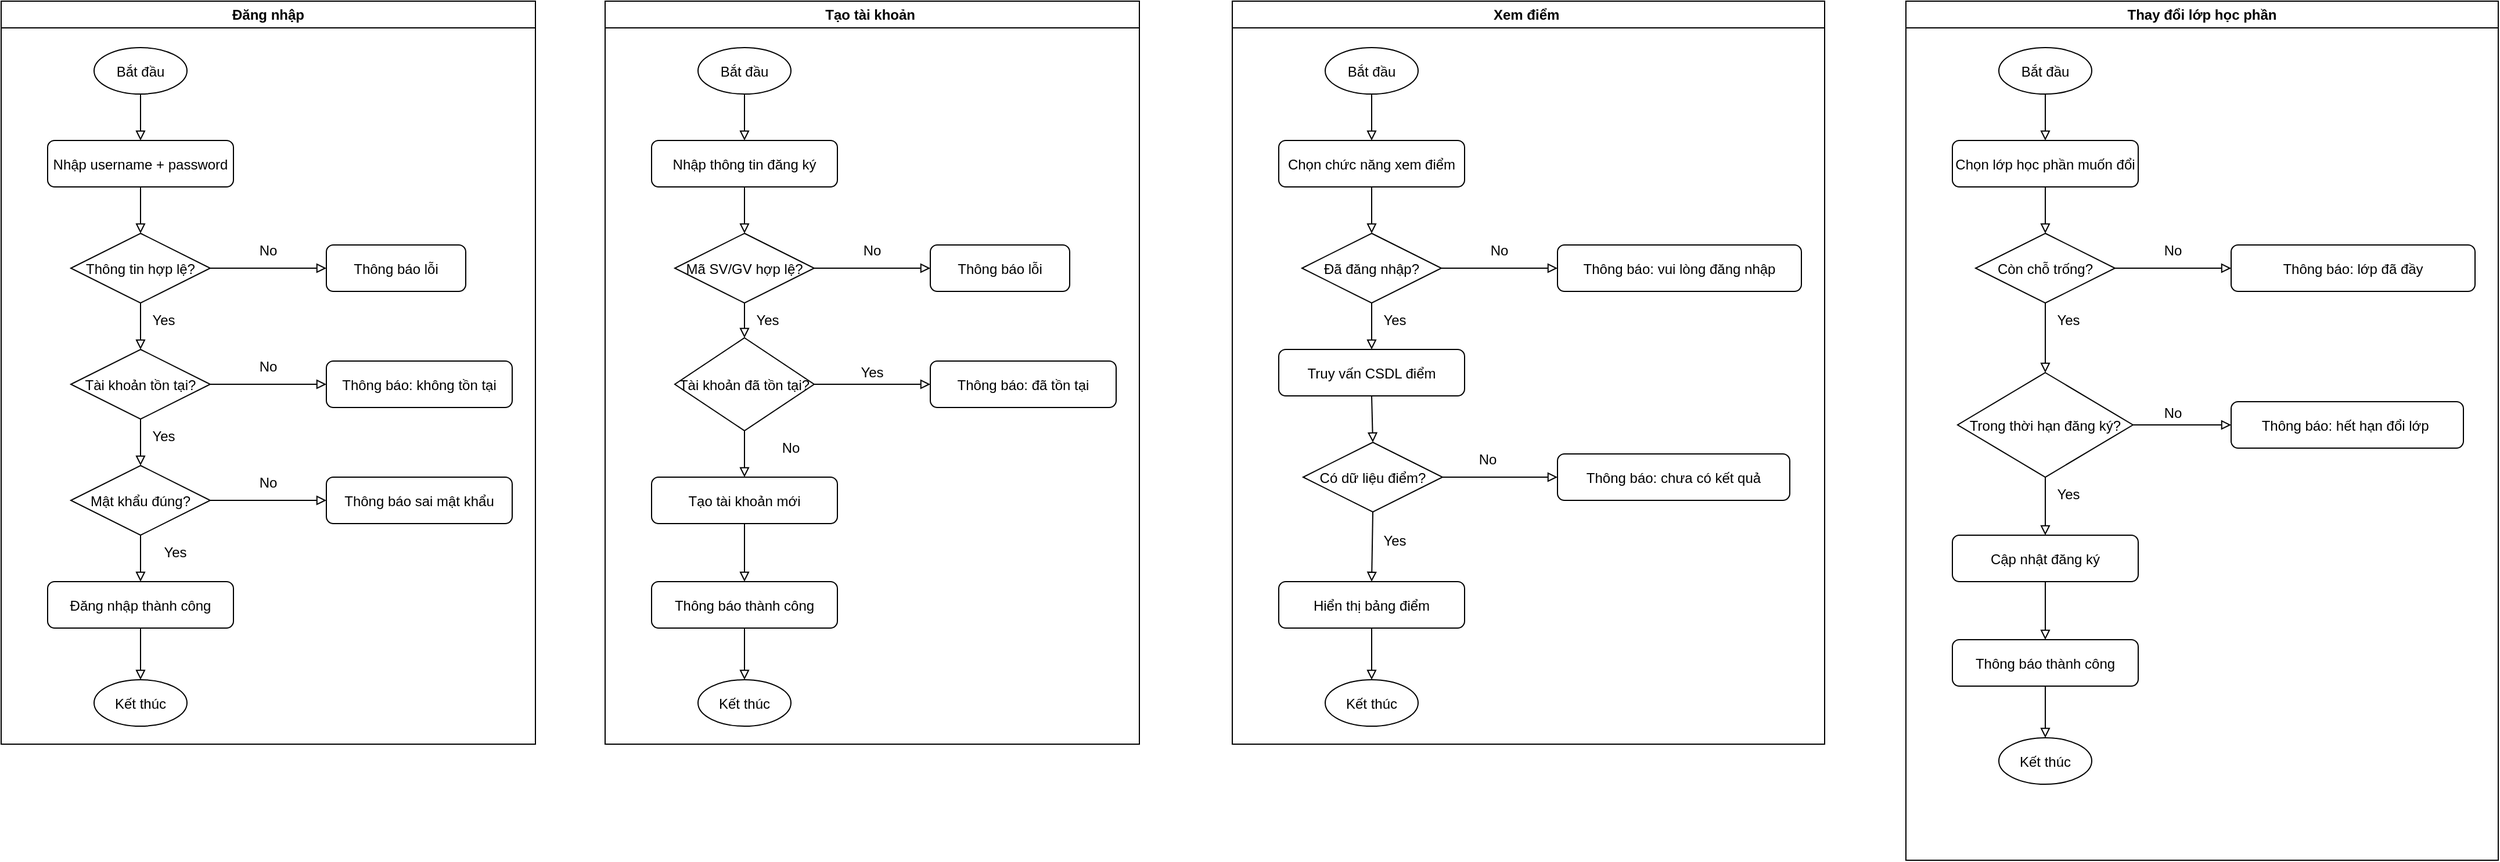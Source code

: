 <mxfile version="28.2.1">
  <diagram id="C5RBs43oDa-KdzZeNtuy" name="Activity">
    <mxGraphModel dx="784" dy="776" grid="1" gridSize="10" guides="1" tooltips="1" connect="1" arrows="1" fold="1" page="1" pageScale="1" pageWidth="827" pageHeight="1169" math="0" shadow="0">
      <root>
        <mxCell id="WIyWlLk6GJQsqaUBKTNV-0" />
        <mxCell id="WIyWlLk6GJQsqaUBKTNV-1" parent="WIyWlLk6GJQsqaUBKTNV-0" />
        <mxCell id="MJlCMz-Lt8Id9M_fZGgA-0" value="Đăng nhập" style="swimlane;whiteSpace=wrap;html=1;" vertex="1" parent="WIyWlLk6GJQsqaUBKTNV-1">
          <mxGeometry width="460" height="640" as="geometry" />
        </mxCell>
        <mxCell id="MJlCMz-Lt8Id9M_fZGgA-1" value="Bắt đầu" style="ellipse" vertex="1" parent="MJlCMz-Lt8Id9M_fZGgA-0">
          <mxGeometry x="80" y="40" width="80" height="40" as="geometry" />
        </mxCell>
        <mxCell id="MJlCMz-Lt8Id9M_fZGgA-2" value="Nhập username + password" style="rounded=1" vertex="1" parent="MJlCMz-Lt8Id9M_fZGgA-0">
          <mxGeometry x="40" y="120" width="160" height="40" as="geometry" />
        </mxCell>
        <mxCell id="MJlCMz-Lt8Id9M_fZGgA-3" value="Thông tin hợp lệ?" style="rhombus" vertex="1" parent="MJlCMz-Lt8Id9M_fZGgA-0">
          <mxGeometry x="60" y="200" width="120" height="60" as="geometry" />
        </mxCell>
        <mxCell id="MJlCMz-Lt8Id9M_fZGgA-4" value="Thông báo lỗi" style="rounded=1" vertex="1" parent="MJlCMz-Lt8Id9M_fZGgA-0">
          <mxGeometry x="280" y="210" width="120" height="40" as="geometry" />
        </mxCell>
        <mxCell id="MJlCMz-Lt8Id9M_fZGgA-5" value="Tài khoản tồn tại?" style="rhombus" vertex="1" parent="MJlCMz-Lt8Id9M_fZGgA-0">
          <mxGeometry x="60" y="300" width="120" height="60" as="geometry" />
        </mxCell>
        <mxCell id="MJlCMz-Lt8Id9M_fZGgA-6" value="Thông báo: không tồn tại" style="rounded=1" vertex="1" parent="MJlCMz-Lt8Id9M_fZGgA-0">
          <mxGeometry x="280" y="310" width="160" height="40" as="geometry" />
        </mxCell>
        <mxCell id="MJlCMz-Lt8Id9M_fZGgA-7" value="Mật khẩu đúng?" style="rhombus" vertex="1" parent="MJlCMz-Lt8Id9M_fZGgA-0">
          <mxGeometry x="60" y="400" width="120" height="60" as="geometry" />
        </mxCell>
        <mxCell id="MJlCMz-Lt8Id9M_fZGgA-8" value="Thông báo sai mật khẩu" style="rounded=1" vertex="1" parent="MJlCMz-Lt8Id9M_fZGgA-0">
          <mxGeometry x="280" y="410" width="160" height="40" as="geometry" />
        </mxCell>
        <mxCell id="MJlCMz-Lt8Id9M_fZGgA-9" value="Đăng nhập thành công" style="rounded=1" vertex="1" parent="MJlCMz-Lt8Id9M_fZGgA-0">
          <mxGeometry x="40" y="500" width="160" height="40" as="geometry" />
        </mxCell>
        <mxCell id="MJlCMz-Lt8Id9M_fZGgA-10" value="Kết thúc" style="ellipse" vertex="1" parent="MJlCMz-Lt8Id9M_fZGgA-0">
          <mxGeometry x="80" y="584.5" width="80" height="40" as="geometry" />
        </mxCell>
        <mxCell id="MJlCMz-Lt8Id9M_fZGgA-11" value="" style="endArrow=block;html=1;rounded=0;exitX=0.5;exitY=1;exitDx=0;exitDy=0;entryX=0.5;entryY=0;entryDx=0;entryDy=0;endFill=0;" edge="1" parent="MJlCMz-Lt8Id9M_fZGgA-0" source="MJlCMz-Lt8Id9M_fZGgA-1" target="MJlCMz-Lt8Id9M_fZGgA-2">
          <mxGeometry width="50" height="50" relative="1" as="geometry">
            <mxPoint x="190" y="290" as="sourcePoint" />
            <mxPoint x="240" y="240" as="targetPoint" />
          </mxGeometry>
        </mxCell>
        <mxCell id="MJlCMz-Lt8Id9M_fZGgA-12" value="" style="endArrow=block;html=1;rounded=0;exitX=0.5;exitY=1;exitDx=0;exitDy=0;entryX=0.5;entryY=0;entryDx=0;entryDy=0;endFill=0;" edge="1" parent="MJlCMz-Lt8Id9M_fZGgA-0" source="MJlCMz-Lt8Id9M_fZGgA-2" target="MJlCMz-Lt8Id9M_fZGgA-3">
          <mxGeometry width="50" height="50" relative="1" as="geometry">
            <mxPoint x="130" y="90" as="sourcePoint" />
            <mxPoint x="130" y="130" as="targetPoint" />
          </mxGeometry>
        </mxCell>
        <mxCell id="MJlCMz-Lt8Id9M_fZGgA-13" value="" style="endArrow=block;html=1;rounded=0;exitX=1;exitY=0.5;exitDx=0;exitDy=0;entryX=0;entryY=0.5;entryDx=0;entryDy=0;endFill=0;" edge="1" parent="MJlCMz-Lt8Id9M_fZGgA-0" source="MJlCMz-Lt8Id9M_fZGgA-3" target="MJlCMz-Lt8Id9M_fZGgA-4">
          <mxGeometry width="50" height="50" relative="1" as="geometry">
            <mxPoint x="130" y="170" as="sourcePoint" />
            <mxPoint x="130" y="210" as="targetPoint" />
          </mxGeometry>
        </mxCell>
        <mxCell id="MJlCMz-Lt8Id9M_fZGgA-14" value="" style="endArrow=block;html=1;rounded=0;exitX=0.5;exitY=1;exitDx=0;exitDy=0;entryX=0.5;entryY=0;entryDx=0;entryDy=0;endFill=0;" edge="1" parent="MJlCMz-Lt8Id9M_fZGgA-0" source="MJlCMz-Lt8Id9M_fZGgA-3" target="MJlCMz-Lt8Id9M_fZGgA-5">
          <mxGeometry width="50" height="50" relative="1" as="geometry">
            <mxPoint x="190" y="240" as="sourcePoint" />
            <mxPoint x="290" y="240" as="targetPoint" />
          </mxGeometry>
        </mxCell>
        <mxCell id="MJlCMz-Lt8Id9M_fZGgA-15" value="" style="endArrow=block;html=1;rounded=0;exitX=0.5;exitY=1;exitDx=0;exitDy=0;entryX=0.5;entryY=0;entryDx=0;entryDy=0;endFill=0;" edge="1" parent="MJlCMz-Lt8Id9M_fZGgA-0" source="MJlCMz-Lt8Id9M_fZGgA-5" target="MJlCMz-Lt8Id9M_fZGgA-7">
          <mxGeometry width="50" height="50" relative="1" as="geometry">
            <mxPoint x="130" y="270" as="sourcePoint" />
            <mxPoint x="130" y="310" as="targetPoint" />
          </mxGeometry>
        </mxCell>
        <mxCell id="MJlCMz-Lt8Id9M_fZGgA-16" value="" style="endArrow=block;html=1;rounded=0;exitX=1;exitY=0.5;exitDx=0;exitDy=0;entryX=0;entryY=0.5;entryDx=0;entryDy=0;endFill=0;" edge="1" parent="MJlCMz-Lt8Id9M_fZGgA-0" source="MJlCMz-Lt8Id9M_fZGgA-5" target="MJlCMz-Lt8Id9M_fZGgA-6">
          <mxGeometry width="50" height="50" relative="1" as="geometry">
            <mxPoint x="130" y="370" as="sourcePoint" />
            <mxPoint x="130" y="410" as="targetPoint" />
          </mxGeometry>
        </mxCell>
        <mxCell id="MJlCMz-Lt8Id9M_fZGgA-17" value="" style="endArrow=block;html=1;rounded=0;exitX=1;exitY=0.5;exitDx=0;exitDy=0;entryX=0;entryY=0.5;entryDx=0;entryDy=0;endFill=0;" edge="1" parent="MJlCMz-Lt8Id9M_fZGgA-0" source="MJlCMz-Lt8Id9M_fZGgA-7" target="MJlCMz-Lt8Id9M_fZGgA-8">
          <mxGeometry width="50" height="50" relative="1" as="geometry">
            <mxPoint x="190" y="340" as="sourcePoint" />
            <mxPoint x="290" y="340" as="targetPoint" />
          </mxGeometry>
        </mxCell>
        <mxCell id="MJlCMz-Lt8Id9M_fZGgA-18" value="" style="endArrow=block;html=1;rounded=0;exitX=0.5;exitY=1;exitDx=0;exitDy=0;entryX=0.5;entryY=0;entryDx=0;entryDy=0;endFill=0;" edge="1" parent="MJlCMz-Lt8Id9M_fZGgA-0" source="MJlCMz-Lt8Id9M_fZGgA-7" target="MJlCMz-Lt8Id9M_fZGgA-9">
          <mxGeometry width="50" height="50" relative="1" as="geometry">
            <mxPoint x="190" y="440" as="sourcePoint" />
            <mxPoint x="290" y="440" as="targetPoint" />
          </mxGeometry>
        </mxCell>
        <mxCell id="MJlCMz-Lt8Id9M_fZGgA-19" value="" style="endArrow=block;html=1;rounded=0;exitX=0.5;exitY=1;exitDx=0;exitDy=0;entryX=0.5;entryY=0;entryDx=0;entryDy=0;endFill=0;" edge="1" parent="MJlCMz-Lt8Id9M_fZGgA-0" source="MJlCMz-Lt8Id9M_fZGgA-9" target="MJlCMz-Lt8Id9M_fZGgA-10">
          <mxGeometry width="50" height="50" relative="1" as="geometry">
            <mxPoint x="130" y="470" as="sourcePoint" />
            <mxPoint x="130" y="510" as="targetPoint" />
          </mxGeometry>
        </mxCell>
        <mxCell id="MJlCMz-Lt8Id9M_fZGgA-20" value="No" style="text;html=1;align=center;verticalAlign=middle;whiteSpace=wrap;rounded=0;" vertex="1" parent="MJlCMz-Lt8Id9M_fZGgA-0">
          <mxGeometry x="200" y="200" width="60" height="30" as="geometry" />
        </mxCell>
        <mxCell id="MJlCMz-Lt8Id9M_fZGgA-21" value="No" style="text;html=1;align=center;verticalAlign=middle;whiteSpace=wrap;rounded=0;" vertex="1" parent="MJlCMz-Lt8Id9M_fZGgA-0">
          <mxGeometry x="200" y="300" width="60" height="30" as="geometry" />
        </mxCell>
        <mxCell id="MJlCMz-Lt8Id9M_fZGgA-22" value="No" style="text;html=1;align=center;verticalAlign=middle;whiteSpace=wrap;rounded=0;" vertex="1" parent="MJlCMz-Lt8Id9M_fZGgA-0">
          <mxGeometry x="200" y="400" width="60" height="30" as="geometry" />
        </mxCell>
        <mxCell id="MJlCMz-Lt8Id9M_fZGgA-23" value="Yes" style="text;html=1;align=center;verticalAlign=middle;whiteSpace=wrap;rounded=0;" vertex="1" parent="MJlCMz-Lt8Id9M_fZGgA-0">
          <mxGeometry x="110" y="260" width="60" height="30" as="geometry" />
        </mxCell>
        <mxCell id="MJlCMz-Lt8Id9M_fZGgA-24" value="Yes" style="text;html=1;align=center;verticalAlign=middle;whiteSpace=wrap;rounded=0;" vertex="1" parent="MJlCMz-Lt8Id9M_fZGgA-0">
          <mxGeometry x="110" y="360" width="60" height="30" as="geometry" />
        </mxCell>
        <mxCell id="MJlCMz-Lt8Id9M_fZGgA-25" value="Yes" style="text;html=1;align=center;verticalAlign=middle;whiteSpace=wrap;rounded=0;" vertex="1" parent="MJlCMz-Lt8Id9M_fZGgA-0">
          <mxGeometry x="120" y="460" width="60" height="30" as="geometry" />
        </mxCell>
        <mxCell id="MJlCMz-Lt8Id9M_fZGgA-26" value="Tạo tài khoản&amp;nbsp;" style="swimlane;whiteSpace=wrap;html=1;" vertex="1" parent="WIyWlLk6GJQsqaUBKTNV-1">
          <mxGeometry x="520" width="460" height="640" as="geometry" />
        </mxCell>
        <mxCell id="MJlCMz-Lt8Id9M_fZGgA-27" value="Bắt đầu" style="ellipse" vertex="1" parent="MJlCMz-Lt8Id9M_fZGgA-26">
          <mxGeometry x="80" y="40" width="80" height="40" as="geometry" />
        </mxCell>
        <mxCell id="MJlCMz-Lt8Id9M_fZGgA-28" value="Nhập thông tin đăng ký" style="rounded=1" vertex="1" parent="MJlCMz-Lt8Id9M_fZGgA-26">
          <mxGeometry x="40" y="120" width="160" height="40" as="geometry" />
        </mxCell>
        <mxCell id="MJlCMz-Lt8Id9M_fZGgA-29" value="Mã SV/GV hợp lệ?" style="rhombus" vertex="1" parent="MJlCMz-Lt8Id9M_fZGgA-26">
          <mxGeometry x="60" y="200" width="120" height="60" as="geometry" />
        </mxCell>
        <mxCell id="MJlCMz-Lt8Id9M_fZGgA-30" value="Thông báo lỗi" style="rounded=1" vertex="1" parent="MJlCMz-Lt8Id9M_fZGgA-26">
          <mxGeometry x="280" y="210" width="120" height="40" as="geometry" />
        </mxCell>
        <mxCell id="MJlCMz-Lt8Id9M_fZGgA-31" value="Tài khoản đã tồn tại?" style="rhombus" vertex="1" parent="MJlCMz-Lt8Id9M_fZGgA-26">
          <mxGeometry x="60" y="290" width="120" height="80" as="geometry" />
        </mxCell>
        <mxCell id="MJlCMz-Lt8Id9M_fZGgA-32" value="Thông báo: đã tồn tại" style="rounded=1" vertex="1" parent="MJlCMz-Lt8Id9M_fZGgA-26">
          <mxGeometry x="280" y="310" width="160" height="40" as="geometry" />
        </mxCell>
        <mxCell id="MJlCMz-Lt8Id9M_fZGgA-35" value="Thông báo thành công" style="rounded=1" vertex="1" parent="MJlCMz-Lt8Id9M_fZGgA-26">
          <mxGeometry x="40" y="500" width="160" height="40" as="geometry" />
        </mxCell>
        <mxCell id="MJlCMz-Lt8Id9M_fZGgA-36" value="Kết thúc" style="ellipse" vertex="1" parent="MJlCMz-Lt8Id9M_fZGgA-26">
          <mxGeometry x="80" y="584.5" width="80" height="40" as="geometry" />
        </mxCell>
        <mxCell id="MJlCMz-Lt8Id9M_fZGgA-37" value="" style="endArrow=block;html=1;rounded=0;exitX=0.5;exitY=1;exitDx=0;exitDy=0;entryX=0.5;entryY=0;entryDx=0;entryDy=0;endFill=0;" edge="1" parent="MJlCMz-Lt8Id9M_fZGgA-26" source="MJlCMz-Lt8Id9M_fZGgA-27" target="MJlCMz-Lt8Id9M_fZGgA-28">
          <mxGeometry width="50" height="50" relative="1" as="geometry">
            <mxPoint x="190" y="290" as="sourcePoint" />
            <mxPoint x="240" y="240" as="targetPoint" />
          </mxGeometry>
        </mxCell>
        <mxCell id="MJlCMz-Lt8Id9M_fZGgA-38" value="" style="endArrow=block;html=1;rounded=0;exitX=0.5;exitY=1;exitDx=0;exitDy=0;entryX=0.5;entryY=0;entryDx=0;entryDy=0;endFill=0;" edge="1" parent="MJlCMz-Lt8Id9M_fZGgA-26" source="MJlCMz-Lt8Id9M_fZGgA-28" target="MJlCMz-Lt8Id9M_fZGgA-29">
          <mxGeometry width="50" height="50" relative="1" as="geometry">
            <mxPoint x="130" y="90" as="sourcePoint" />
            <mxPoint x="130" y="130" as="targetPoint" />
          </mxGeometry>
        </mxCell>
        <mxCell id="MJlCMz-Lt8Id9M_fZGgA-39" value="" style="endArrow=block;html=1;rounded=0;exitX=1;exitY=0.5;exitDx=0;exitDy=0;entryX=0;entryY=0.5;entryDx=0;entryDy=0;endFill=0;" edge="1" parent="MJlCMz-Lt8Id9M_fZGgA-26" source="MJlCMz-Lt8Id9M_fZGgA-29" target="MJlCMz-Lt8Id9M_fZGgA-30">
          <mxGeometry width="50" height="50" relative="1" as="geometry">
            <mxPoint x="130" y="170" as="sourcePoint" />
            <mxPoint x="130" y="210" as="targetPoint" />
          </mxGeometry>
        </mxCell>
        <mxCell id="MJlCMz-Lt8Id9M_fZGgA-40" value="" style="endArrow=block;html=1;rounded=0;exitX=0.5;exitY=1;exitDx=0;exitDy=0;entryX=0.5;entryY=0;entryDx=0;entryDy=0;endFill=0;" edge="1" parent="MJlCMz-Lt8Id9M_fZGgA-26" source="MJlCMz-Lt8Id9M_fZGgA-29" target="MJlCMz-Lt8Id9M_fZGgA-31">
          <mxGeometry width="50" height="50" relative="1" as="geometry">
            <mxPoint x="190" y="240" as="sourcePoint" />
            <mxPoint x="290" y="240" as="targetPoint" />
          </mxGeometry>
        </mxCell>
        <mxCell id="MJlCMz-Lt8Id9M_fZGgA-41" value="" style="endArrow=block;html=1;rounded=0;exitX=0.5;exitY=1;exitDx=0;exitDy=0;entryX=0.5;entryY=0;entryDx=0;entryDy=0;endFill=0;" edge="1" parent="MJlCMz-Lt8Id9M_fZGgA-26" source="MJlCMz-Lt8Id9M_fZGgA-31" target="MJlCMz-Lt8Id9M_fZGgA-52">
          <mxGeometry width="50" height="50" relative="1" as="geometry">
            <mxPoint x="130" y="270" as="sourcePoint" />
            <mxPoint x="120" y="400" as="targetPoint" />
          </mxGeometry>
        </mxCell>
        <mxCell id="MJlCMz-Lt8Id9M_fZGgA-42" value="" style="endArrow=block;html=1;rounded=0;exitX=1;exitY=0.5;exitDx=0;exitDy=0;entryX=0;entryY=0.5;entryDx=0;entryDy=0;endFill=0;" edge="1" parent="MJlCMz-Lt8Id9M_fZGgA-26" source="MJlCMz-Lt8Id9M_fZGgA-31" target="MJlCMz-Lt8Id9M_fZGgA-32">
          <mxGeometry width="50" height="50" relative="1" as="geometry">
            <mxPoint x="130" y="370" as="sourcePoint" />
            <mxPoint x="130" y="410" as="targetPoint" />
          </mxGeometry>
        </mxCell>
        <mxCell id="MJlCMz-Lt8Id9M_fZGgA-44" value="" style="endArrow=block;html=1;rounded=0;exitX=0.5;exitY=1;exitDx=0;exitDy=0;entryX=0.5;entryY=0;entryDx=0;entryDy=0;endFill=0;" edge="1" parent="MJlCMz-Lt8Id9M_fZGgA-26" source="MJlCMz-Lt8Id9M_fZGgA-52" target="MJlCMz-Lt8Id9M_fZGgA-35">
          <mxGeometry width="50" height="50" relative="1" as="geometry">
            <mxPoint x="120" y="460" as="sourcePoint" />
            <mxPoint x="290" y="440" as="targetPoint" />
          </mxGeometry>
        </mxCell>
        <mxCell id="MJlCMz-Lt8Id9M_fZGgA-45" value="" style="endArrow=block;html=1;rounded=0;exitX=0.5;exitY=1;exitDx=0;exitDy=0;entryX=0.5;entryY=0;entryDx=0;entryDy=0;endFill=0;" edge="1" parent="MJlCMz-Lt8Id9M_fZGgA-26" source="MJlCMz-Lt8Id9M_fZGgA-35" target="MJlCMz-Lt8Id9M_fZGgA-36">
          <mxGeometry width="50" height="50" relative="1" as="geometry">
            <mxPoint x="130" y="470" as="sourcePoint" />
            <mxPoint x="130" y="510" as="targetPoint" />
          </mxGeometry>
        </mxCell>
        <mxCell id="MJlCMz-Lt8Id9M_fZGgA-46" value="No" style="text;html=1;align=center;verticalAlign=middle;whiteSpace=wrap;rounded=0;" vertex="1" parent="MJlCMz-Lt8Id9M_fZGgA-26">
          <mxGeometry x="200" y="200" width="60" height="30" as="geometry" />
        </mxCell>
        <mxCell id="MJlCMz-Lt8Id9M_fZGgA-47" value="No" style="text;html=1;align=center;verticalAlign=middle;whiteSpace=wrap;rounded=0;" vertex="1" parent="MJlCMz-Lt8Id9M_fZGgA-26">
          <mxGeometry x="130" y="370" width="60" height="30" as="geometry" />
        </mxCell>
        <mxCell id="MJlCMz-Lt8Id9M_fZGgA-49" value="Yes" style="text;html=1;align=center;verticalAlign=middle;whiteSpace=wrap;rounded=0;" vertex="1" parent="MJlCMz-Lt8Id9M_fZGgA-26">
          <mxGeometry x="110" y="260" width="60" height="30" as="geometry" />
        </mxCell>
        <mxCell id="MJlCMz-Lt8Id9M_fZGgA-50" value="Yes" style="text;html=1;align=center;verticalAlign=middle;whiteSpace=wrap;rounded=0;" vertex="1" parent="MJlCMz-Lt8Id9M_fZGgA-26">
          <mxGeometry x="200" y="305" width="60" height="30" as="geometry" />
        </mxCell>
        <mxCell id="MJlCMz-Lt8Id9M_fZGgA-52" value="Tạo tài khoản mới" style="rounded=1" vertex="1" parent="MJlCMz-Lt8Id9M_fZGgA-26">
          <mxGeometry x="40" y="410" width="160" height="40" as="geometry" />
        </mxCell>
        <mxCell id="MJlCMz-Lt8Id9M_fZGgA-54" value="Xem điểm&amp;nbsp;" style="swimlane;whiteSpace=wrap;html=1;" vertex="1" parent="WIyWlLk6GJQsqaUBKTNV-1">
          <mxGeometry x="1060" width="510" height="640" as="geometry" />
        </mxCell>
        <mxCell id="MJlCMz-Lt8Id9M_fZGgA-55" value="Bắt đầu" style="ellipse" vertex="1" parent="MJlCMz-Lt8Id9M_fZGgA-54">
          <mxGeometry x="80" y="40" width="80" height="40" as="geometry" />
        </mxCell>
        <mxCell id="MJlCMz-Lt8Id9M_fZGgA-56" value="Chọn chức năng xem điểm" style="rounded=1" vertex="1" parent="MJlCMz-Lt8Id9M_fZGgA-54">
          <mxGeometry x="40" y="120" width="160" height="40" as="geometry" />
        </mxCell>
        <mxCell id="MJlCMz-Lt8Id9M_fZGgA-57" value="Đã đăng nhập?" style="rhombus" vertex="1" parent="MJlCMz-Lt8Id9M_fZGgA-54">
          <mxGeometry x="60" y="200" width="120" height="60" as="geometry" />
        </mxCell>
        <mxCell id="MJlCMz-Lt8Id9M_fZGgA-58" value="Thông báo: vui lòng đăng nhập" style="rounded=1" vertex="1" parent="MJlCMz-Lt8Id9M_fZGgA-54">
          <mxGeometry x="280" y="210" width="210" height="40" as="geometry" />
        </mxCell>
        <mxCell id="MJlCMz-Lt8Id9M_fZGgA-61" value="Hiển thị bảng điểm" style="rounded=1" vertex="1" parent="MJlCMz-Lt8Id9M_fZGgA-54">
          <mxGeometry x="40" y="500" width="160" height="40" as="geometry" />
        </mxCell>
        <mxCell id="MJlCMz-Lt8Id9M_fZGgA-62" value="Kết thúc" style="ellipse" vertex="1" parent="MJlCMz-Lt8Id9M_fZGgA-54">
          <mxGeometry x="80" y="584.5" width="80" height="40" as="geometry" />
        </mxCell>
        <mxCell id="MJlCMz-Lt8Id9M_fZGgA-63" value="" style="endArrow=block;html=1;rounded=0;exitX=0.5;exitY=1;exitDx=0;exitDy=0;entryX=0.5;entryY=0;entryDx=0;entryDy=0;endFill=0;" edge="1" parent="MJlCMz-Lt8Id9M_fZGgA-54" source="MJlCMz-Lt8Id9M_fZGgA-55" target="MJlCMz-Lt8Id9M_fZGgA-56">
          <mxGeometry width="50" height="50" relative="1" as="geometry">
            <mxPoint x="190" y="290" as="sourcePoint" />
            <mxPoint x="240" y="240" as="targetPoint" />
          </mxGeometry>
        </mxCell>
        <mxCell id="MJlCMz-Lt8Id9M_fZGgA-64" value="" style="endArrow=block;html=1;rounded=0;exitX=0.5;exitY=1;exitDx=0;exitDy=0;entryX=0.5;entryY=0;entryDx=0;entryDy=0;endFill=0;" edge="1" parent="MJlCMz-Lt8Id9M_fZGgA-54" source="MJlCMz-Lt8Id9M_fZGgA-56" target="MJlCMz-Lt8Id9M_fZGgA-57">
          <mxGeometry width="50" height="50" relative="1" as="geometry">
            <mxPoint x="130" y="90" as="sourcePoint" />
            <mxPoint x="130" y="130" as="targetPoint" />
          </mxGeometry>
        </mxCell>
        <mxCell id="MJlCMz-Lt8Id9M_fZGgA-65" value="" style="endArrow=block;html=1;rounded=0;exitX=1;exitY=0.5;exitDx=0;exitDy=0;entryX=0;entryY=0.5;entryDx=0;entryDy=0;endFill=0;" edge="1" parent="MJlCMz-Lt8Id9M_fZGgA-54" source="MJlCMz-Lt8Id9M_fZGgA-57" target="MJlCMz-Lt8Id9M_fZGgA-58">
          <mxGeometry width="50" height="50" relative="1" as="geometry">
            <mxPoint x="130" y="170" as="sourcePoint" />
            <mxPoint x="130" y="210" as="targetPoint" />
          </mxGeometry>
        </mxCell>
        <mxCell id="MJlCMz-Lt8Id9M_fZGgA-66" value="" style="endArrow=block;html=1;rounded=0;exitX=0.5;exitY=1;exitDx=0;exitDy=0;entryX=0.5;entryY=0;entryDx=0;entryDy=0;endFill=0;" edge="1" parent="MJlCMz-Lt8Id9M_fZGgA-54" source="MJlCMz-Lt8Id9M_fZGgA-57" target="MJlCMz-Lt8Id9M_fZGgA-76">
          <mxGeometry width="50" height="50" relative="1" as="geometry">
            <mxPoint x="190" y="240" as="sourcePoint" />
            <mxPoint x="120" y="290" as="targetPoint" />
          </mxGeometry>
        </mxCell>
        <mxCell id="MJlCMz-Lt8Id9M_fZGgA-69" value="" style="endArrow=block;html=1;rounded=0;exitX=0.5;exitY=1;exitDx=0;exitDy=0;entryX=0.5;entryY=0;entryDx=0;entryDy=0;endFill=0;" edge="1" parent="MJlCMz-Lt8Id9M_fZGgA-54" source="MJlCMz-Lt8Id9M_fZGgA-77" target="MJlCMz-Lt8Id9M_fZGgA-61">
          <mxGeometry width="50" height="50" relative="1" as="geometry">
            <mxPoint x="120" y="450" as="sourcePoint" />
            <mxPoint x="290" y="440" as="targetPoint" />
          </mxGeometry>
        </mxCell>
        <mxCell id="MJlCMz-Lt8Id9M_fZGgA-70" value="" style="endArrow=block;html=1;rounded=0;exitX=0.5;exitY=1;exitDx=0;exitDy=0;entryX=0.5;entryY=0;entryDx=0;entryDy=0;endFill=0;" edge="1" parent="MJlCMz-Lt8Id9M_fZGgA-54" source="MJlCMz-Lt8Id9M_fZGgA-61" target="MJlCMz-Lt8Id9M_fZGgA-62">
          <mxGeometry width="50" height="50" relative="1" as="geometry">
            <mxPoint x="130" y="470" as="sourcePoint" />
            <mxPoint x="130" y="510" as="targetPoint" />
          </mxGeometry>
        </mxCell>
        <mxCell id="MJlCMz-Lt8Id9M_fZGgA-71" value="No" style="text;html=1;align=center;verticalAlign=middle;whiteSpace=wrap;rounded=0;" vertex="1" parent="MJlCMz-Lt8Id9M_fZGgA-54">
          <mxGeometry x="200" y="200" width="60" height="30" as="geometry" />
        </mxCell>
        <mxCell id="MJlCMz-Lt8Id9M_fZGgA-73" value="Yes" style="text;html=1;align=center;verticalAlign=middle;whiteSpace=wrap;rounded=0;" vertex="1" parent="MJlCMz-Lt8Id9M_fZGgA-54">
          <mxGeometry x="110" y="260" width="60" height="30" as="geometry" />
        </mxCell>
        <mxCell id="MJlCMz-Lt8Id9M_fZGgA-76" value="Truy vấn CSDL điểm" style="rounded=1" vertex="1" parent="MJlCMz-Lt8Id9M_fZGgA-54">
          <mxGeometry x="40" y="300" width="160" height="40" as="geometry" />
        </mxCell>
        <mxCell id="MJlCMz-Lt8Id9M_fZGgA-77" value="Có dữ liệu điểm?" style="rhombus" vertex="1" parent="MJlCMz-Lt8Id9M_fZGgA-54">
          <mxGeometry x="61" y="380" width="120" height="60" as="geometry" />
        </mxCell>
        <mxCell id="MJlCMz-Lt8Id9M_fZGgA-78" value="" style="endArrow=block;html=1;rounded=0;exitX=0.5;exitY=1;exitDx=0;exitDy=0;entryX=0.5;entryY=0;entryDx=0;entryDy=0;endFill=0;" edge="1" parent="MJlCMz-Lt8Id9M_fZGgA-54" source="MJlCMz-Lt8Id9M_fZGgA-76" target="MJlCMz-Lt8Id9M_fZGgA-77">
          <mxGeometry width="50" height="50" relative="1" as="geometry">
            <mxPoint x="130" y="270" as="sourcePoint" />
            <mxPoint x="130" y="310" as="targetPoint" />
          </mxGeometry>
        </mxCell>
        <mxCell id="MJlCMz-Lt8Id9M_fZGgA-79" value="Thông báo: chưa có kết quả" style="rounded=1" vertex="1" parent="MJlCMz-Lt8Id9M_fZGgA-54">
          <mxGeometry x="280" y="390" width="200" height="40" as="geometry" />
        </mxCell>
        <mxCell id="MJlCMz-Lt8Id9M_fZGgA-80" value="" style="endArrow=block;html=1;rounded=0;exitX=1;exitY=0.5;exitDx=0;exitDy=0;entryX=0;entryY=0.5;entryDx=0;entryDy=0;endFill=0;" edge="1" parent="MJlCMz-Lt8Id9M_fZGgA-54" source="MJlCMz-Lt8Id9M_fZGgA-77" target="MJlCMz-Lt8Id9M_fZGgA-79">
          <mxGeometry width="50" height="50" relative="1" as="geometry">
            <mxPoint x="130" y="350" as="sourcePoint" />
            <mxPoint x="131" y="390" as="targetPoint" />
          </mxGeometry>
        </mxCell>
        <mxCell id="MJlCMz-Lt8Id9M_fZGgA-81" value="Yes" style="text;html=1;align=center;verticalAlign=middle;whiteSpace=wrap;rounded=0;" vertex="1" parent="MJlCMz-Lt8Id9M_fZGgA-54">
          <mxGeometry x="110" y="450" width="60" height="30" as="geometry" />
        </mxCell>
        <mxCell id="MJlCMz-Lt8Id9M_fZGgA-82" value="No" style="text;html=1;align=center;verticalAlign=middle;whiteSpace=wrap;rounded=0;" vertex="1" parent="MJlCMz-Lt8Id9M_fZGgA-54">
          <mxGeometry x="190" y="380" width="60" height="30" as="geometry" />
        </mxCell>
        <mxCell id="MJlCMz-Lt8Id9M_fZGgA-83" value="Thay đổi lớp học phần" style="swimlane;whiteSpace=wrap;html=1;" vertex="1" parent="WIyWlLk6GJQsqaUBKTNV-1">
          <mxGeometry x="1640" width="510" height="740" as="geometry" />
        </mxCell>
        <mxCell id="MJlCMz-Lt8Id9M_fZGgA-84" value="Bắt đầu" style="ellipse" vertex="1" parent="MJlCMz-Lt8Id9M_fZGgA-83">
          <mxGeometry x="80" y="40" width="80" height="40" as="geometry" />
        </mxCell>
        <mxCell id="MJlCMz-Lt8Id9M_fZGgA-85" value="Chọn lớp học phần muốn đổi" style="rounded=1" vertex="1" parent="MJlCMz-Lt8Id9M_fZGgA-83">
          <mxGeometry x="40" y="120" width="160" height="40" as="geometry" />
        </mxCell>
        <mxCell id="MJlCMz-Lt8Id9M_fZGgA-86" value="Còn chỗ trống?" style="rhombus" vertex="1" parent="MJlCMz-Lt8Id9M_fZGgA-83">
          <mxGeometry x="60" y="200" width="120" height="60" as="geometry" />
        </mxCell>
        <mxCell id="MJlCMz-Lt8Id9M_fZGgA-87" value="Thông báo: lớp đã đầy" style="rounded=1" vertex="1" parent="MJlCMz-Lt8Id9M_fZGgA-83">
          <mxGeometry x="280" y="210" width="210" height="40" as="geometry" />
        </mxCell>
        <mxCell id="MJlCMz-Lt8Id9M_fZGgA-88" value="Thông báo thành công" style="rounded=1" vertex="1" parent="MJlCMz-Lt8Id9M_fZGgA-83">
          <mxGeometry x="40" y="550" width="160" height="40" as="geometry" />
        </mxCell>
        <mxCell id="MJlCMz-Lt8Id9M_fZGgA-89" value="Kết thúc" style="ellipse" vertex="1" parent="MJlCMz-Lt8Id9M_fZGgA-83">
          <mxGeometry x="80" y="634.5" width="80" height="40" as="geometry" />
        </mxCell>
        <mxCell id="MJlCMz-Lt8Id9M_fZGgA-90" value="" style="endArrow=block;html=1;rounded=0;exitX=0.5;exitY=1;exitDx=0;exitDy=0;entryX=0.5;entryY=0;entryDx=0;entryDy=0;endFill=0;" edge="1" parent="MJlCMz-Lt8Id9M_fZGgA-83" source="MJlCMz-Lt8Id9M_fZGgA-84" target="MJlCMz-Lt8Id9M_fZGgA-85">
          <mxGeometry width="50" height="50" relative="1" as="geometry">
            <mxPoint x="190" y="290" as="sourcePoint" />
            <mxPoint x="240" y="240" as="targetPoint" />
          </mxGeometry>
        </mxCell>
        <mxCell id="MJlCMz-Lt8Id9M_fZGgA-91" value="" style="endArrow=block;html=1;rounded=0;exitX=0.5;exitY=1;exitDx=0;exitDy=0;entryX=0.5;entryY=0;entryDx=0;entryDy=0;endFill=0;" edge="1" parent="MJlCMz-Lt8Id9M_fZGgA-83" source="MJlCMz-Lt8Id9M_fZGgA-85" target="MJlCMz-Lt8Id9M_fZGgA-86">
          <mxGeometry width="50" height="50" relative="1" as="geometry">
            <mxPoint x="130" y="90" as="sourcePoint" />
            <mxPoint x="130" y="130" as="targetPoint" />
          </mxGeometry>
        </mxCell>
        <mxCell id="MJlCMz-Lt8Id9M_fZGgA-92" value="" style="endArrow=block;html=1;rounded=0;exitX=1;exitY=0.5;exitDx=0;exitDy=0;entryX=0;entryY=0.5;entryDx=0;entryDy=0;endFill=0;" edge="1" parent="MJlCMz-Lt8Id9M_fZGgA-83" source="MJlCMz-Lt8Id9M_fZGgA-86" target="MJlCMz-Lt8Id9M_fZGgA-87">
          <mxGeometry width="50" height="50" relative="1" as="geometry">
            <mxPoint x="130" y="170" as="sourcePoint" />
            <mxPoint x="130" y="210" as="targetPoint" />
          </mxGeometry>
        </mxCell>
        <mxCell id="MJlCMz-Lt8Id9M_fZGgA-93" value="" style="endArrow=block;html=1;rounded=0;exitX=0.5;exitY=1;exitDx=0;exitDy=0;entryX=0.5;entryY=0;entryDx=0;entryDy=0;endFill=0;" edge="1" parent="MJlCMz-Lt8Id9M_fZGgA-83" source="MJlCMz-Lt8Id9M_fZGgA-86" target="MJlCMz-Lt8Id9M_fZGgA-99">
          <mxGeometry width="50" height="50" relative="1" as="geometry">
            <mxPoint x="190" y="240" as="sourcePoint" />
            <mxPoint x="120" y="300" as="targetPoint" />
          </mxGeometry>
        </mxCell>
        <mxCell id="MJlCMz-Lt8Id9M_fZGgA-95" value="" style="endArrow=block;html=1;rounded=0;exitX=0.5;exitY=1;exitDx=0;exitDy=0;entryX=0.5;entryY=0;entryDx=0;entryDy=0;endFill=0;" edge="1" parent="MJlCMz-Lt8Id9M_fZGgA-83" source="MJlCMz-Lt8Id9M_fZGgA-88" target="MJlCMz-Lt8Id9M_fZGgA-89">
          <mxGeometry width="50" height="50" relative="1" as="geometry">
            <mxPoint x="130" y="520" as="sourcePoint" />
            <mxPoint x="130" y="560" as="targetPoint" />
          </mxGeometry>
        </mxCell>
        <mxCell id="MJlCMz-Lt8Id9M_fZGgA-96" value="No" style="text;html=1;align=center;verticalAlign=middle;whiteSpace=wrap;rounded=0;" vertex="1" parent="MJlCMz-Lt8Id9M_fZGgA-83">
          <mxGeometry x="200" y="200" width="60" height="30" as="geometry" />
        </mxCell>
        <mxCell id="MJlCMz-Lt8Id9M_fZGgA-97" value="Yes" style="text;html=1;align=center;verticalAlign=middle;whiteSpace=wrap;rounded=0;" vertex="1" parent="MJlCMz-Lt8Id9M_fZGgA-83">
          <mxGeometry x="110" y="260" width="60" height="30" as="geometry" />
        </mxCell>
        <mxCell id="MJlCMz-Lt8Id9M_fZGgA-99" value="Trong thời hạn đăng ký?" style="rhombus" vertex="1" parent="MJlCMz-Lt8Id9M_fZGgA-83">
          <mxGeometry x="44.5" y="320" width="151" height="90" as="geometry" />
        </mxCell>
        <mxCell id="MJlCMz-Lt8Id9M_fZGgA-101" value="Thông báo: hết hạn đổi lớp " style="rounded=1" vertex="1" parent="MJlCMz-Lt8Id9M_fZGgA-83">
          <mxGeometry x="280" y="345" width="200" height="40" as="geometry" />
        </mxCell>
        <mxCell id="MJlCMz-Lt8Id9M_fZGgA-102" value="" style="endArrow=block;html=1;rounded=0;exitX=1;exitY=0.5;exitDx=0;exitDy=0;entryX=0;entryY=0.5;entryDx=0;entryDy=0;endFill=0;" edge="1" parent="MJlCMz-Lt8Id9M_fZGgA-83" source="MJlCMz-Lt8Id9M_fZGgA-99" target="MJlCMz-Lt8Id9M_fZGgA-101">
          <mxGeometry width="50" height="50" relative="1" as="geometry">
            <mxPoint x="130" y="350" as="sourcePoint" />
            <mxPoint x="131" y="390" as="targetPoint" />
          </mxGeometry>
        </mxCell>
        <mxCell id="MJlCMz-Lt8Id9M_fZGgA-103" value="Yes" style="text;html=1;align=center;verticalAlign=middle;whiteSpace=wrap;rounded=0;" vertex="1" parent="MJlCMz-Lt8Id9M_fZGgA-83">
          <mxGeometry x="110" y="410" width="60" height="30" as="geometry" />
        </mxCell>
        <mxCell id="MJlCMz-Lt8Id9M_fZGgA-104" value="No" style="text;html=1;align=center;verticalAlign=middle;whiteSpace=wrap;rounded=0;" vertex="1" parent="MJlCMz-Lt8Id9M_fZGgA-83">
          <mxGeometry x="200" y="340" width="60" height="30" as="geometry" />
        </mxCell>
        <mxCell id="MJlCMz-Lt8Id9M_fZGgA-105" value="Cập nhật đăng ký" style="rounded=1" vertex="1" parent="MJlCMz-Lt8Id9M_fZGgA-83">
          <mxGeometry x="40" y="460" width="160" height="40" as="geometry" />
        </mxCell>
        <mxCell id="MJlCMz-Lt8Id9M_fZGgA-106" value="" style="endArrow=block;html=1;rounded=0;exitX=0.5;exitY=1;exitDx=0;exitDy=0;entryX=0.5;entryY=0;entryDx=0;entryDy=0;endFill=0;" edge="1" parent="MJlCMz-Lt8Id9M_fZGgA-83" source="MJlCMz-Lt8Id9M_fZGgA-99" target="MJlCMz-Lt8Id9M_fZGgA-105">
          <mxGeometry width="50" height="50" relative="1" as="geometry">
            <mxPoint x="130" y="600" as="sourcePoint" />
            <mxPoint x="130" y="645" as="targetPoint" />
          </mxGeometry>
        </mxCell>
        <mxCell id="MJlCMz-Lt8Id9M_fZGgA-107" value="" style="endArrow=block;html=1;rounded=0;exitX=0.5;exitY=1;exitDx=0;exitDy=0;entryX=0.5;entryY=0;entryDx=0;entryDy=0;endFill=0;" edge="1" parent="MJlCMz-Lt8Id9M_fZGgA-83" source="MJlCMz-Lt8Id9M_fZGgA-105" target="MJlCMz-Lt8Id9M_fZGgA-88">
          <mxGeometry width="50" height="50" relative="1" as="geometry">
            <mxPoint x="130" y="600" as="sourcePoint" />
            <mxPoint x="130" y="645" as="targetPoint" />
          </mxGeometry>
        </mxCell>
      </root>
    </mxGraphModel>
  </diagram>
</mxfile>
